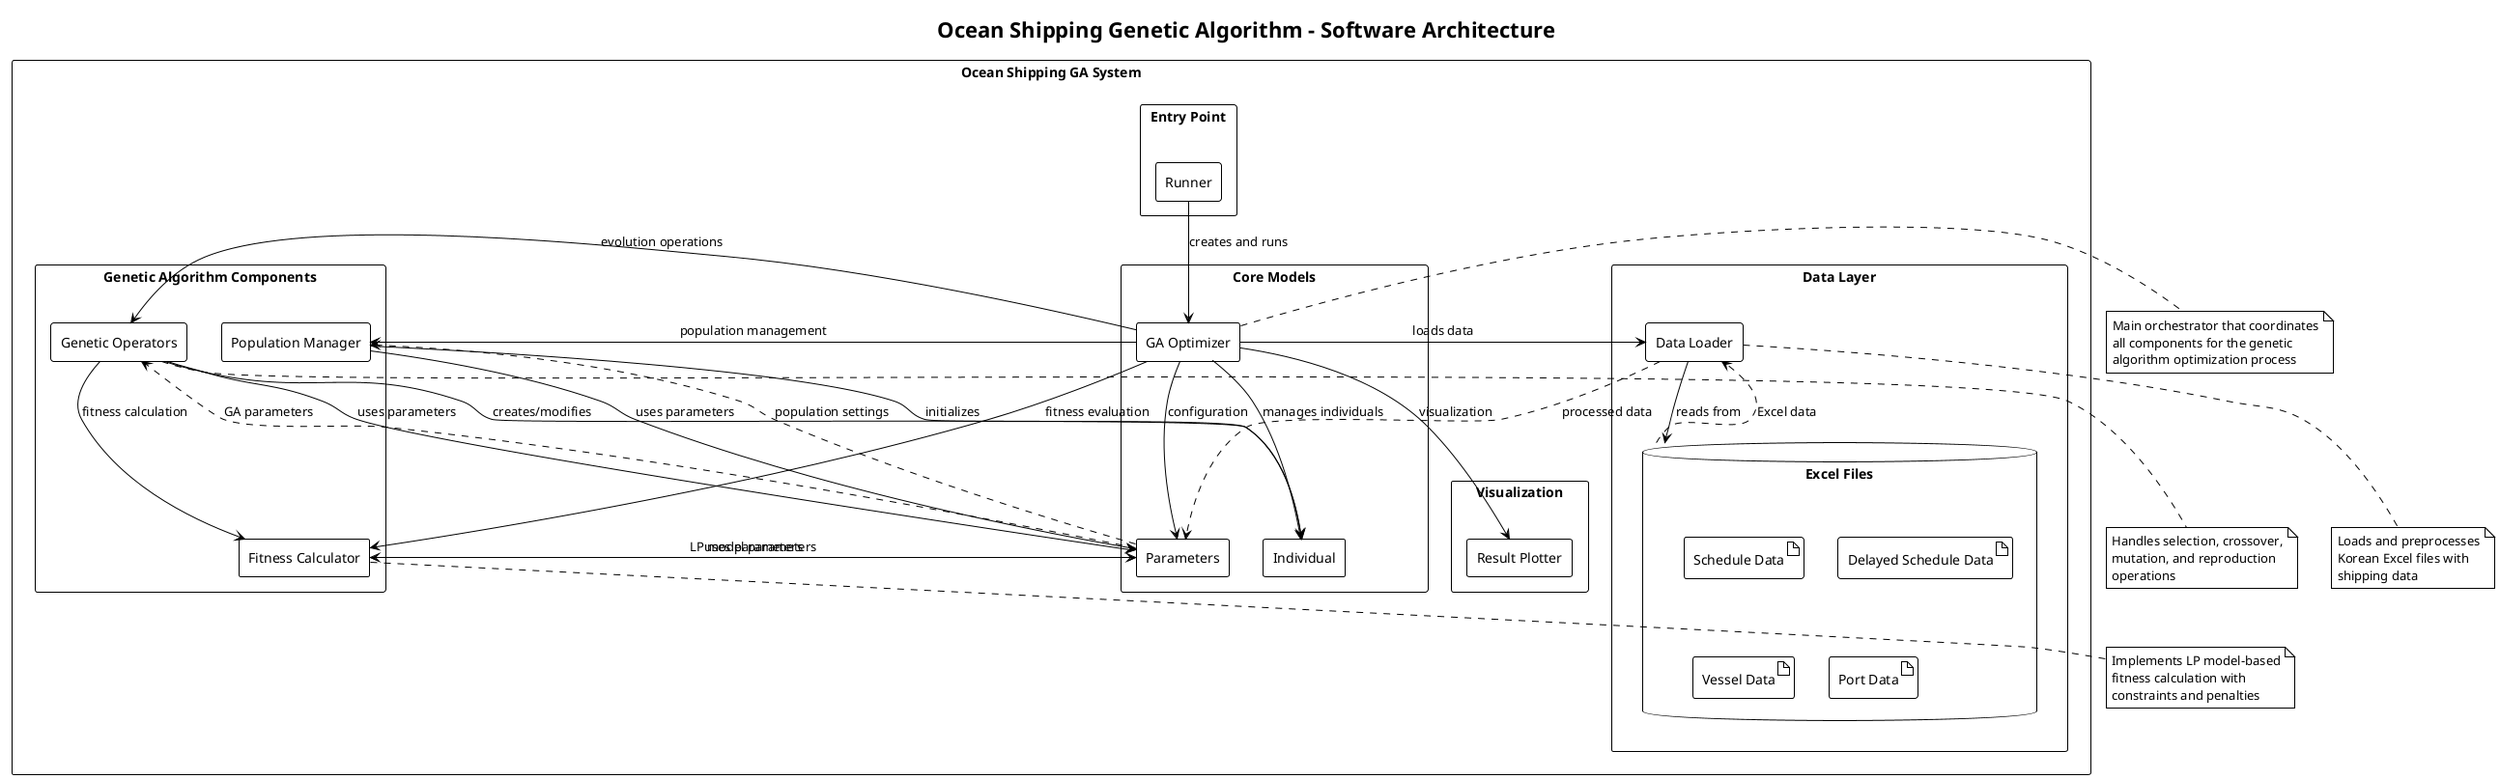 @startuml Ocean Shipping GA Software Composition

!theme plain
skinparam backgroundColor white
skinparam componentStyle rectangle
skinparam packageStyle rectangle
skinparam arrow {
    Color black
}

title Ocean Shipping Genetic Algorithm - Software Architecture

package "Ocean Shipping GA System" {
    
    package "Entry Point" {
        [Runner] as runner
    }
    
    package "Core Models" {
        [GA Optimizer] as ga_opt
        [Individual] as individual
        [Parameters] as params
    }
    
    package "Data Layer" {
        [Data Loader] as data_loader
        database "Excel Files" as excel {
            artifact "Schedule Data" as schedule
            artifact "Delayed Schedule Data" as delayed
            artifact "Vessel Data" as vessel
            artifact "Port Data" as port
        }
    }
    
    package "Genetic Algorithm Components" {
        [Fitness Calculator] as fitness
        [Genetic Operators] as genetic_ops
        [Population Manager] as population
    }
    
    package "Visualization" {
        [Result Plotter] as plotter
    }
}

' Relationships
runner --> ga_opt : creates and runs
ga_opt --> data_loader : loads data
ga_opt --> params : configuration
ga_opt --> fitness : fitness evaluation
ga_opt --> genetic_ops : evolution operations
ga_opt --> population : population management
ga_opt --> plotter : visualization

data_loader --> excel : reads from

fitness --> params : uses parameters
genetic_ops --> params : uses parameters
genetic_ops --> fitness : fitness calculation
population --> params : uses parameters

ga_opt --> individual : manages individuals
genetic_ops --> individual : creates/modifies
population --> individual : initializes

' Data flow
excel ..> data_loader : Excel data
data_loader ..> params : processed data
params ..> fitness : LP model parameters
params ..> genetic_ops : GA parameters
params ..> population : population settings

note right of ga_opt
  Main orchestrator that coordinates
  all components for the genetic
  algorithm optimization process
end note

note bottom of fitness
  Implements LP model-based
  fitness calculation with
  constraints and penalties
end note

note bottom of genetic_ops
  Handles selection, crossover,
  mutation, and reproduction
  operations
end note

note bottom of data_loader
  Loads and preprocesses
  Korean Excel files with
  shipping data
end note

@enduml